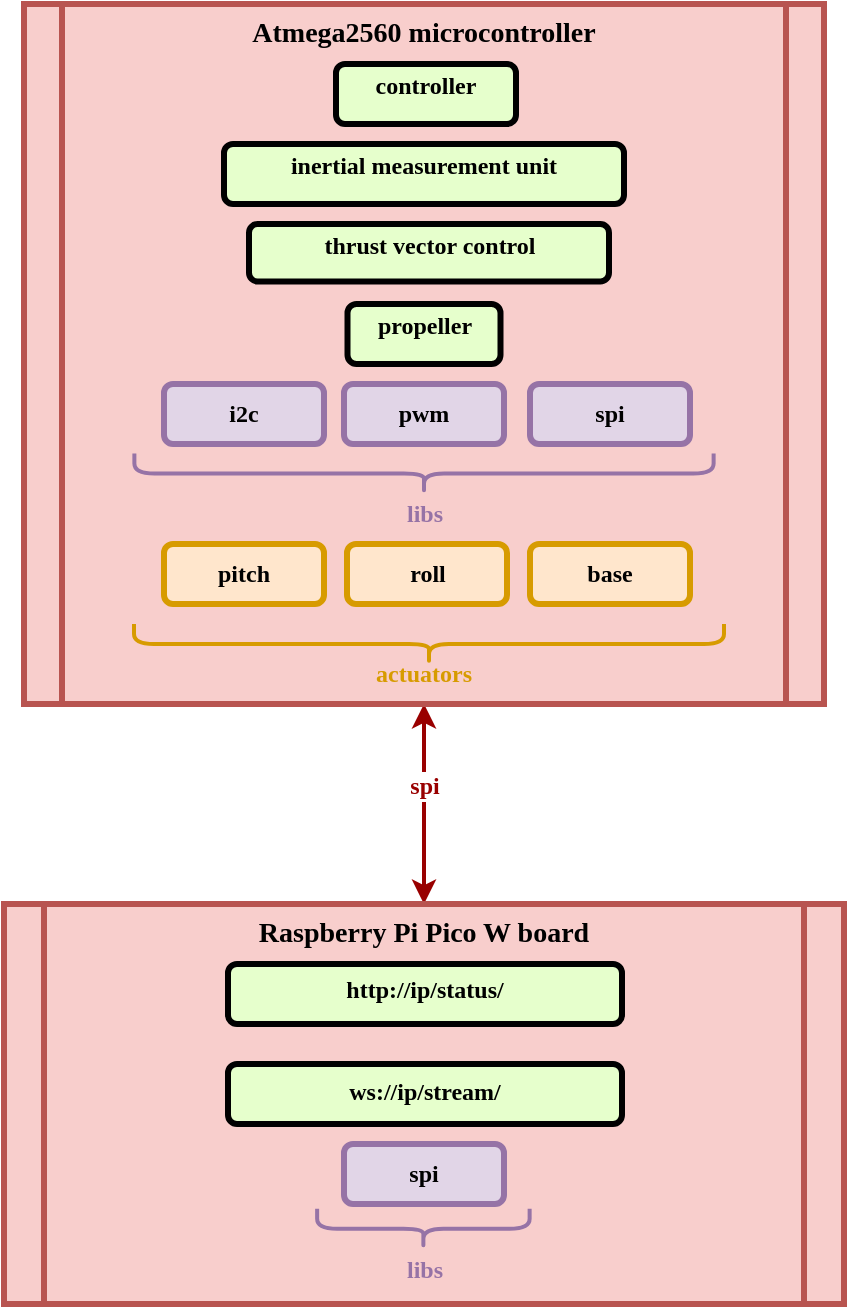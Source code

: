 <mxfile version="20.7.2" type="github">
  <diagram name="Page-1" id="c7558073-3199-34d8-9f00-42111426c3f3">
    <mxGraphModel dx="1257" dy="683" grid="1" gridSize="10" guides="1" tooltips="1" connect="1" arrows="1" fold="1" page="1" pageScale="1" pageWidth="826" pageHeight="1169" background="none" math="0" shadow="0">
      <root>
        <mxCell id="0" />
        <mxCell id="1" parent="0" />
        <mxCell id="88" value="" style="edgeStyle=elbowEdgeStyle;elbow=horizontal;strokeColor=#990000;strokeWidth=2;startArrow=classic;startFill=1;endArrow=classic;endFill=1;entryX=0.5;entryY=0;entryDx=0;entryDy=0;exitX=0.5;exitY=1;exitDx=0;exitDy=0;" parent="1" edge="1" target="hRFAbsjcRLbfjvgZ6pab-96" source="qDI1Qx--c8H5x65NJ5Sx-105">
          <mxGeometry width="100" height="100" relative="1" as="geometry">
            <mxPoint x="410" y="430" as="sourcePoint" />
            <mxPoint x="410" y="530" as="targetPoint" />
            <Array as="points">
              <mxPoint x="412" y="460" />
              <mxPoint x="816" y="530" />
              <mxPoint x="818" y="480" />
              <mxPoint x="816" y="440" />
              <mxPoint x="816" y="490" />
              <mxPoint x="797" y="480" />
            </Array>
          </mxGeometry>
        </mxCell>
        <mxCell id="qDI1Qx--c8H5x65NJ5Sx-117" value="spi" style="edgeLabel;html=1;align=center;verticalAlign=middle;resizable=0;points=[];fontFamily=Roboto Mono;fontColor=#990000;fontStyle=1;fontSize=12;" parent="88" vertex="1" connectable="0">
          <mxGeometry x="-0.277" y="-1" relative="1" as="geometry">
            <mxPoint x="1" y="5" as="offset" />
          </mxGeometry>
        </mxCell>
        <mxCell id="koFQHZJ2Hu2gIqDtlJuo-88" value="" style="group" vertex="1" connectable="0" parent="1">
          <mxGeometry x="202" y="530" width="420" height="200" as="geometry" />
        </mxCell>
        <mxCell id="hRFAbsjcRLbfjvgZ6pab-96" value="Raspberry Pi Pico W board" style="shape=process;whiteSpace=wrap;align=center;verticalAlign=top;size=0.048;fontStyle=1;strokeWidth=3;fillColor=#f8cecc;fontFamily=Roboto Mono;fontSource=https%3A%2F%2Ffonts.googleapis.com%2Fcss%3Ffamily%3DRoboto%2BMono;strokeColor=#b85450;fontSize=14;" parent="koFQHZJ2Hu2gIqDtlJuo-88" vertex="1">
          <mxGeometry width="420" height="200" as="geometry" />
        </mxCell>
        <mxCell id="qDI1Qx--c8H5x65NJ5Sx-124" value="&lt;p style=&quot;line-height: 20%;&quot;&gt;http://ip/status/&lt;/p&gt;" style="verticalAlign=middle;align=center;overflow=fill;fontSize=12;fontFamily=Roboto Mono;html=1;rounded=1;fontStyle=1;strokeWidth=3;fillColor=#E6FFCC;fontSource=https%3A%2F%2Ffonts.googleapis.com%2Fcss%3Ffamily%3DRoboto%2BMono;" parent="koFQHZJ2Hu2gIqDtlJuo-88" vertex="1">
          <mxGeometry x="112" y="30" width="197" height="30" as="geometry" />
        </mxCell>
        <mxCell id="qDI1Qx--c8H5x65NJ5Sx-125" value="&lt;p style=&quot;line-height: 40%;&quot;&gt;ws://ip/stream/&lt;/p&gt;" style="verticalAlign=middle;align=center;overflow=fill;fontSize=12;fontFamily=Roboto Mono;html=1;rounded=1;fontStyle=1;strokeWidth=3;fillColor=#E6FFCC;fontSource=https%3A%2F%2Ffonts.googleapis.com%2Fcss%3Ffamily%3DRoboto%2BMono;" parent="koFQHZJ2Hu2gIqDtlJuo-88" vertex="1">
          <mxGeometry x="112" y="80" width="197" height="30" as="geometry" />
        </mxCell>
        <mxCell id="qDI1Qx--c8H5x65NJ5Sx-126" value="spi" style="whiteSpace=wrap;align=center;verticalAlign=middle;fontStyle=1;strokeWidth=3;fillColor=#e1d5e7;fontFamily=Roboto Mono;fontSource=https%3A%2F%2Ffonts.googleapis.com%2Fcss%3Ffamily%3DRoboto%2BMono;rounded=1;strokeColor=#9673a6;" parent="koFQHZJ2Hu2gIqDtlJuo-88" vertex="1">
          <mxGeometry x="170" y="120" width="80" height="30" as="geometry" />
        </mxCell>
        <mxCell id="qDI1Qx--c8H5x65NJ5Sx-127" value="" style="shape=curlyBracket;whiteSpace=wrap;html=1;rounded=1;flipH=1;labelPosition=right;verticalLabelPosition=middle;align=left;verticalAlign=middle;rotation=90;strokeWidth=2;fillColor=#e1d5e7;strokeColor=#9673A6;" parent="koFQHZJ2Hu2gIqDtlJuo-88" vertex="1">
          <mxGeometry x="199.69" y="109.19" width="20" height="106.25" as="geometry" />
        </mxCell>
        <mxCell id="qDI1Qx--c8H5x65NJ5Sx-128" value="&lt;font color=&quot;#9673A6&quot;&gt;libs&lt;/font&gt;" style="text;html=1;strokeColor=none;fillColor=none;align=center;verticalAlign=middle;whiteSpace=wrap;rounded=0;strokeWidth=2;fontFamily=Roboto Mono;fontSource=https%3A%2F%2Ffonts.googleapis.com%2Fcss%3Ffamily%3DRoboto%2BMono;fontStyle=1;fontColor=#D79B00;" parent="koFQHZJ2Hu2gIqDtlJuo-88" vertex="1">
          <mxGeometry x="181" y="167.5" width="59" height="30" as="geometry" />
        </mxCell>
        <mxCell id="koFQHZJ2Hu2gIqDtlJuo-89" value="" style="group" vertex="1" connectable="0" parent="1">
          <mxGeometry x="212" y="80" width="400" height="350" as="geometry" />
        </mxCell>
        <mxCell id="5" value="Atmega2560 microcontroller" style="shape=process;whiteSpace=wrap;align=center;verticalAlign=top;size=0.048;fontStyle=1;strokeWidth=3;fillColor=#f8cecc;fontFamily=Roboto Mono;fontSource=https%3A%2F%2Ffonts.googleapis.com%2Fcss%3Ffamily%3DRoboto%2BMono;fontSize=14;strokeColor=#b85450;" parent="koFQHZJ2Hu2gIqDtlJuo-89" vertex="1">
          <mxGeometry width="400" height="350" as="geometry" />
        </mxCell>
        <mxCell id="2" value="&lt;p style=&quot;margin: 4px 0px 0px; text-align: center;&quot;&gt;&lt;strong&gt;propeller&lt;br&gt;&lt;/strong&gt;&lt;/p&gt;" style="verticalAlign=middle;align=center;overflow=fill;fontSize=12;fontFamily=Roboto Mono;html=1;rounded=1;fontStyle=1;strokeWidth=3;fillColor=#E6FFCC;fontSource=https%3A%2F%2Ffonts.googleapis.com%2Fcss%3Ffamily%3DRoboto%2BMono;" parent="koFQHZJ2Hu2gIqDtlJuo-89" vertex="1">
          <mxGeometry x="161.75" y="150" width="76.5" height="30" as="geometry" />
        </mxCell>
        <mxCell id="3" value="pitch" style="whiteSpace=wrap;align=center;verticalAlign=middle;fontStyle=1;strokeWidth=3;fillColor=#ffe6cc;fontFamily=Roboto Mono;fontSource=https%3A%2F%2Ffonts.googleapis.com%2Fcss%3Ffamily%3DRoboto%2BMono;strokeColor=#d79b00;rounded=1;" parent="koFQHZJ2Hu2gIqDtlJuo-89" vertex="1">
          <mxGeometry x="70" y="270" width="80" height="30" as="geometry" />
        </mxCell>
        <mxCell id="7" value="&lt;p style=&quot;margin: 4px 0px 0px; text-align: center;&quot;&gt;&lt;strong&gt;thrust vector control&lt;/strong&gt;&lt;/p&gt;" style="verticalAlign=middle;align=center;overflow=fill;fontSize=12;fontFamily=Roboto Mono;html=1;rounded=1;fontStyle=1;strokeWidth=3;fillColor=#E6FFCC;fontSource=https%3A%2F%2Ffonts.googleapis.com%2Fcss%3Ffamily%3DRoboto%2BMono;" parent="koFQHZJ2Hu2gIqDtlJuo-89" vertex="1">
          <mxGeometry x="112.5" y="110" width="180" height="28.75" as="geometry" />
        </mxCell>
        <mxCell id="8" value="&lt;p style=&quot;margin: 4px 0px 0px; text-align: center;&quot;&gt;&lt;strong&gt;inertial measurement unit&lt;br&gt;&lt;/strong&gt;&lt;/p&gt;" style="verticalAlign=middle;align=center;overflow=fill;fontSize=12;fontFamily=Roboto Mono;html=1;rounded=1;fontStyle=1;strokeWidth=3;fillColor=#E6FFCC;fontSource=https%3A%2F%2Ffonts.googleapis.com%2Fcss%3Ffamily%3DRoboto%2BMono;" parent="koFQHZJ2Hu2gIqDtlJuo-89" vertex="1">
          <mxGeometry x="100" y="70" width="200" height="30" as="geometry" />
        </mxCell>
        <mxCell id="qDI1Qx--c8H5x65NJ5Sx-96" value="&lt;p style=&quot;margin: 4px 0px 0px; text-align: center;&quot;&gt;&lt;strong&gt;controller&lt;br&gt;&lt;/strong&gt;&lt;/p&gt;" style="verticalAlign=middle;align=center;overflow=fill;fontSize=12;fontFamily=Roboto Mono;html=1;rounded=1;fontStyle=1;strokeWidth=3;fillColor=#E6FFCC;fontSource=https%3A%2F%2Ffonts.googleapis.com%2Fcss%3Ffamily%3DRoboto%2BMono;" parent="koFQHZJ2Hu2gIqDtlJuo-89" vertex="1">
          <mxGeometry x="156" y="30" width="90" height="30" as="geometry" />
        </mxCell>
        <mxCell id="qDI1Qx--c8H5x65NJ5Sx-97" value="roll" style="whiteSpace=wrap;align=center;verticalAlign=middle;fontStyle=1;strokeWidth=3;fillColor=#ffe6cc;fontFamily=Roboto Mono;fontSource=https%3A%2F%2Ffonts.googleapis.com%2Fcss%3Ffamily%3DRoboto%2BMono;strokeColor=#d79b00;rounded=1;" parent="koFQHZJ2Hu2gIqDtlJuo-89" vertex="1">
          <mxGeometry x="161.5" y="270" width="80" height="30" as="geometry" />
        </mxCell>
        <mxCell id="qDI1Qx--c8H5x65NJ5Sx-98" value="base" style="whiteSpace=wrap;align=center;verticalAlign=middle;fontStyle=1;strokeWidth=3;fillColor=#ffe6cc;fontFamily=Roboto Mono;fontSource=https%3A%2F%2Ffonts.googleapis.com%2Fcss%3Ffamily%3DRoboto%2BMono;strokeColor=#D79B00;rounded=1;" parent="koFQHZJ2Hu2gIqDtlJuo-89" vertex="1">
          <mxGeometry x="253" y="270" width="80" height="30" as="geometry" />
        </mxCell>
        <mxCell id="qDI1Qx--c8H5x65NJ5Sx-104" value="" style="shape=curlyBracket;whiteSpace=wrap;html=1;rounded=1;flipH=1;labelPosition=right;verticalLabelPosition=middle;align=left;verticalAlign=middle;rotation=90;strokeWidth=2;fillColor=#ffe6cc;strokeColor=#d79b00;" parent="koFQHZJ2Hu2gIqDtlJuo-89" vertex="1">
          <mxGeometry x="192.5" y="172.5" width="20" height="295" as="geometry" />
        </mxCell>
        <mxCell id="qDI1Qx--c8H5x65NJ5Sx-105" value="actuators" style="text;html=1;strokeColor=none;fillColor=none;align=center;verticalAlign=middle;whiteSpace=wrap;rounded=0;strokeWidth=2;fontFamily=Roboto Mono;fontSource=https%3A%2F%2Ffonts.googleapis.com%2Fcss%3Ffamily%3DRoboto%2BMono;fontStyle=1;fontColor=#D79B00;" parent="koFQHZJ2Hu2gIqDtlJuo-89" vertex="1">
          <mxGeometry x="170" y="320" width="60" height="30" as="geometry" />
        </mxCell>
        <mxCell id="qDI1Qx--c8H5x65NJ5Sx-110" value="pwm" style="whiteSpace=wrap;align=center;verticalAlign=middle;fontStyle=1;strokeWidth=3;fillColor=#e1d5e7;fontFamily=Roboto Mono;fontSource=https%3A%2F%2Ffonts.googleapis.com%2Fcss%3Ffamily%3DRoboto%2BMono;rounded=1;strokeColor=#9673a6;" parent="koFQHZJ2Hu2gIqDtlJuo-89" vertex="1">
          <mxGeometry x="160" y="190" width="80" height="30" as="geometry" />
        </mxCell>
        <mxCell id="qDI1Qx--c8H5x65NJ5Sx-111" value="i2c" style="whiteSpace=wrap;align=center;verticalAlign=middle;fontStyle=1;strokeWidth=3;fillColor=#e1d5e7;fontFamily=Roboto Mono;fontSource=https%3A%2F%2Ffonts.googleapis.com%2Fcss%3Ffamily%3DRoboto%2BMono;rounded=1;strokeColor=#9673a6;" parent="koFQHZJ2Hu2gIqDtlJuo-89" vertex="1">
          <mxGeometry x="70" y="190" width="80" height="30" as="geometry" />
        </mxCell>
        <mxCell id="qDI1Qx--c8H5x65NJ5Sx-114" value="spi" style="whiteSpace=wrap;align=center;verticalAlign=middle;fontStyle=1;strokeWidth=3;fillColor=#e1d5e7;fontFamily=Roboto Mono;fontSource=https%3A%2F%2Ffonts.googleapis.com%2Fcss%3Ffamily%3DRoboto%2BMono;rounded=1;strokeColor=#9673a6;" parent="koFQHZJ2Hu2gIqDtlJuo-89" vertex="1">
          <mxGeometry x="253" y="190" width="80" height="30" as="geometry" />
        </mxCell>
        <mxCell id="qDI1Qx--c8H5x65NJ5Sx-115" value="" style="shape=curlyBracket;whiteSpace=wrap;html=1;rounded=1;flipH=1;labelPosition=right;verticalLabelPosition=middle;align=left;verticalAlign=middle;rotation=90;strokeWidth=2;fillColor=#e1d5e7;strokeColor=#9673A6;" parent="koFQHZJ2Hu2gIqDtlJuo-89" vertex="1">
          <mxGeometry x="190" y="90" width="20" height="289.62" as="geometry" />
        </mxCell>
        <mxCell id="qDI1Qx--c8H5x65NJ5Sx-116" value="&lt;font color=&quot;#9673A6&quot;&gt;libs&lt;/font&gt;" style="text;html=1;strokeColor=none;fillColor=none;align=center;verticalAlign=middle;whiteSpace=wrap;rounded=0;strokeWidth=2;fontFamily=Roboto Mono;fontSource=https%3A%2F%2Ffonts.googleapis.com%2Fcss%3Ffamily%3DRoboto%2BMono;fontStyle=1;fontColor=#D79B00;" parent="koFQHZJ2Hu2gIqDtlJuo-89" vertex="1">
          <mxGeometry x="170.5" y="240" width="59" height="30" as="geometry" />
        </mxCell>
      </root>
    </mxGraphModel>
  </diagram>
</mxfile>
